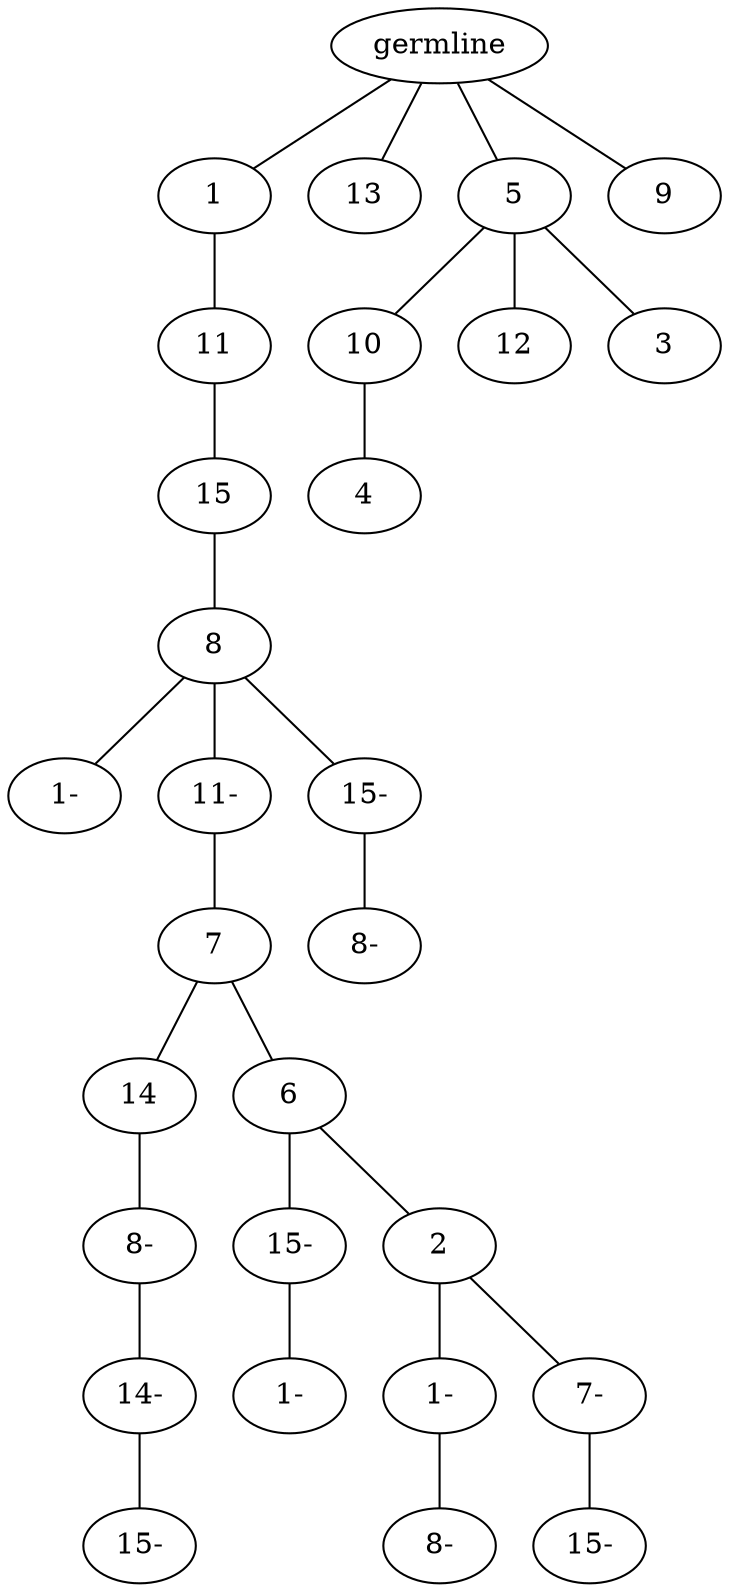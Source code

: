 graph tree {
    "139879509606352" [label="germline"];
    "139879509450912" [label="1"];
    "139879509452880" [label="11"];
    "139879509264992" [label="15"];
    "139879509266192" [label="8"];
    "139879510102464" [label="1-"];
    "139879510105344" [label="11-"];
    "139879509468256" [label="7"];
    "139879509468016" [label="14"];
    "139879509468304" [label="8-"];
    "139879509469360" [label="14-"];
    "139879509376400" [label="15-"];
    "139879509467296" [label="6"];
    "139879509467344" [label="15-"];
    "139879509648480" [label="1-"];
    "139879509471088" [label="2"];
    "139879509649536" [label="1-"];
    "139879509647568" [label="8-"];
    "139879509648288" [label="7-"];
    "139879509649632" [label="15-"];
    "139879510105680" [label="15-"];
    "139879509471184" [label="8-"];
    "139879509451872" [label="13"];
    "139879509453936" [label="5"];
    "139879510082704" [label="10"];
    "139879509264752" [label="4"];
    "139879509264080" [label="12"];
    "139879509264656" [label="3"];
    "139879509454368" [label="9"];
    "139879509606352" -- "139879509450912";
    "139879509606352" -- "139879509451872";
    "139879509606352" -- "139879509453936";
    "139879509606352" -- "139879509454368";
    "139879509450912" -- "139879509452880";
    "139879509452880" -- "139879509264992";
    "139879509264992" -- "139879509266192";
    "139879509266192" -- "139879510102464";
    "139879509266192" -- "139879510105344";
    "139879509266192" -- "139879510105680";
    "139879510105344" -- "139879509468256";
    "139879509468256" -- "139879509468016";
    "139879509468256" -- "139879509467296";
    "139879509468016" -- "139879509468304";
    "139879509468304" -- "139879509469360";
    "139879509469360" -- "139879509376400";
    "139879509467296" -- "139879509467344";
    "139879509467296" -- "139879509471088";
    "139879509467344" -- "139879509648480";
    "139879509471088" -- "139879509649536";
    "139879509471088" -- "139879509648288";
    "139879509649536" -- "139879509647568";
    "139879509648288" -- "139879509649632";
    "139879510105680" -- "139879509471184";
    "139879509453936" -- "139879510082704";
    "139879509453936" -- "139879509264080";
    "139879509453936" -- "139879509264656";
    "139879510082704" -- "139879509264752";
}
